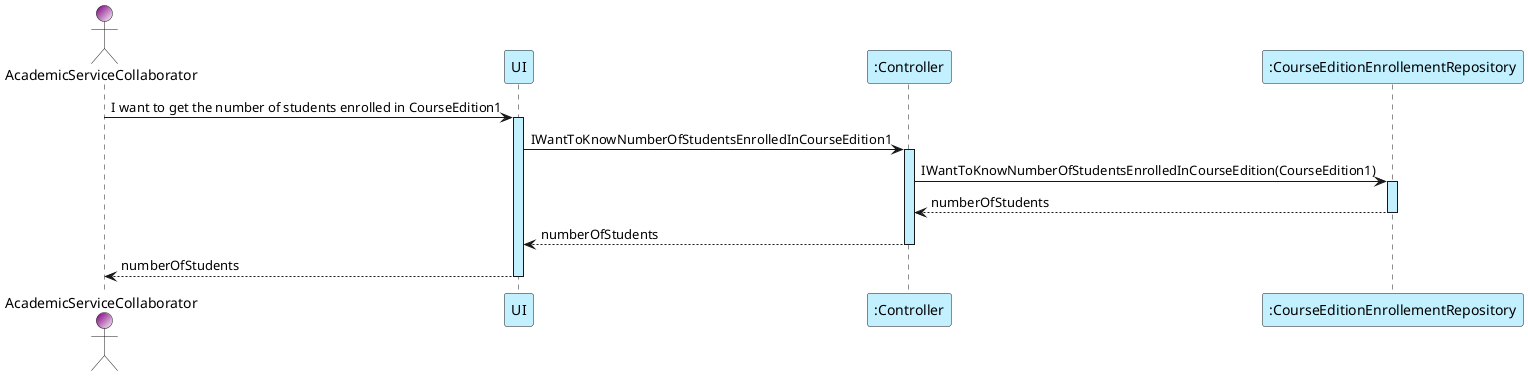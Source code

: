 @startuml
'https://plantuml.com/sequence-diagram

actor AcademicServiceCollaborator as ASC #Purple/White
participant UI #application
participant ":Controller" as C #application
participant ":CourseEditionEnrollementRepository" as CEER #application

ASC -> UI : I want to get the number of students enrolled in CourseEdition1
activate UI #application
UI -> C  : IWantToKnowNumberOfStudentsEnrolledInCourseEdition1
activate C #application
C -> CEER : IWantToKnowNumberOfStudentsEnrolledInCourseEdition(CourseEdition1)
activate CEER #application
C <-- CEER : numberOfStudents
deactivate CEER #application
UI <-- C : numberOfStudents
deactivate C #application
ASC <-- UI : numberOfStudents
deactivate UI #application

@enduml
